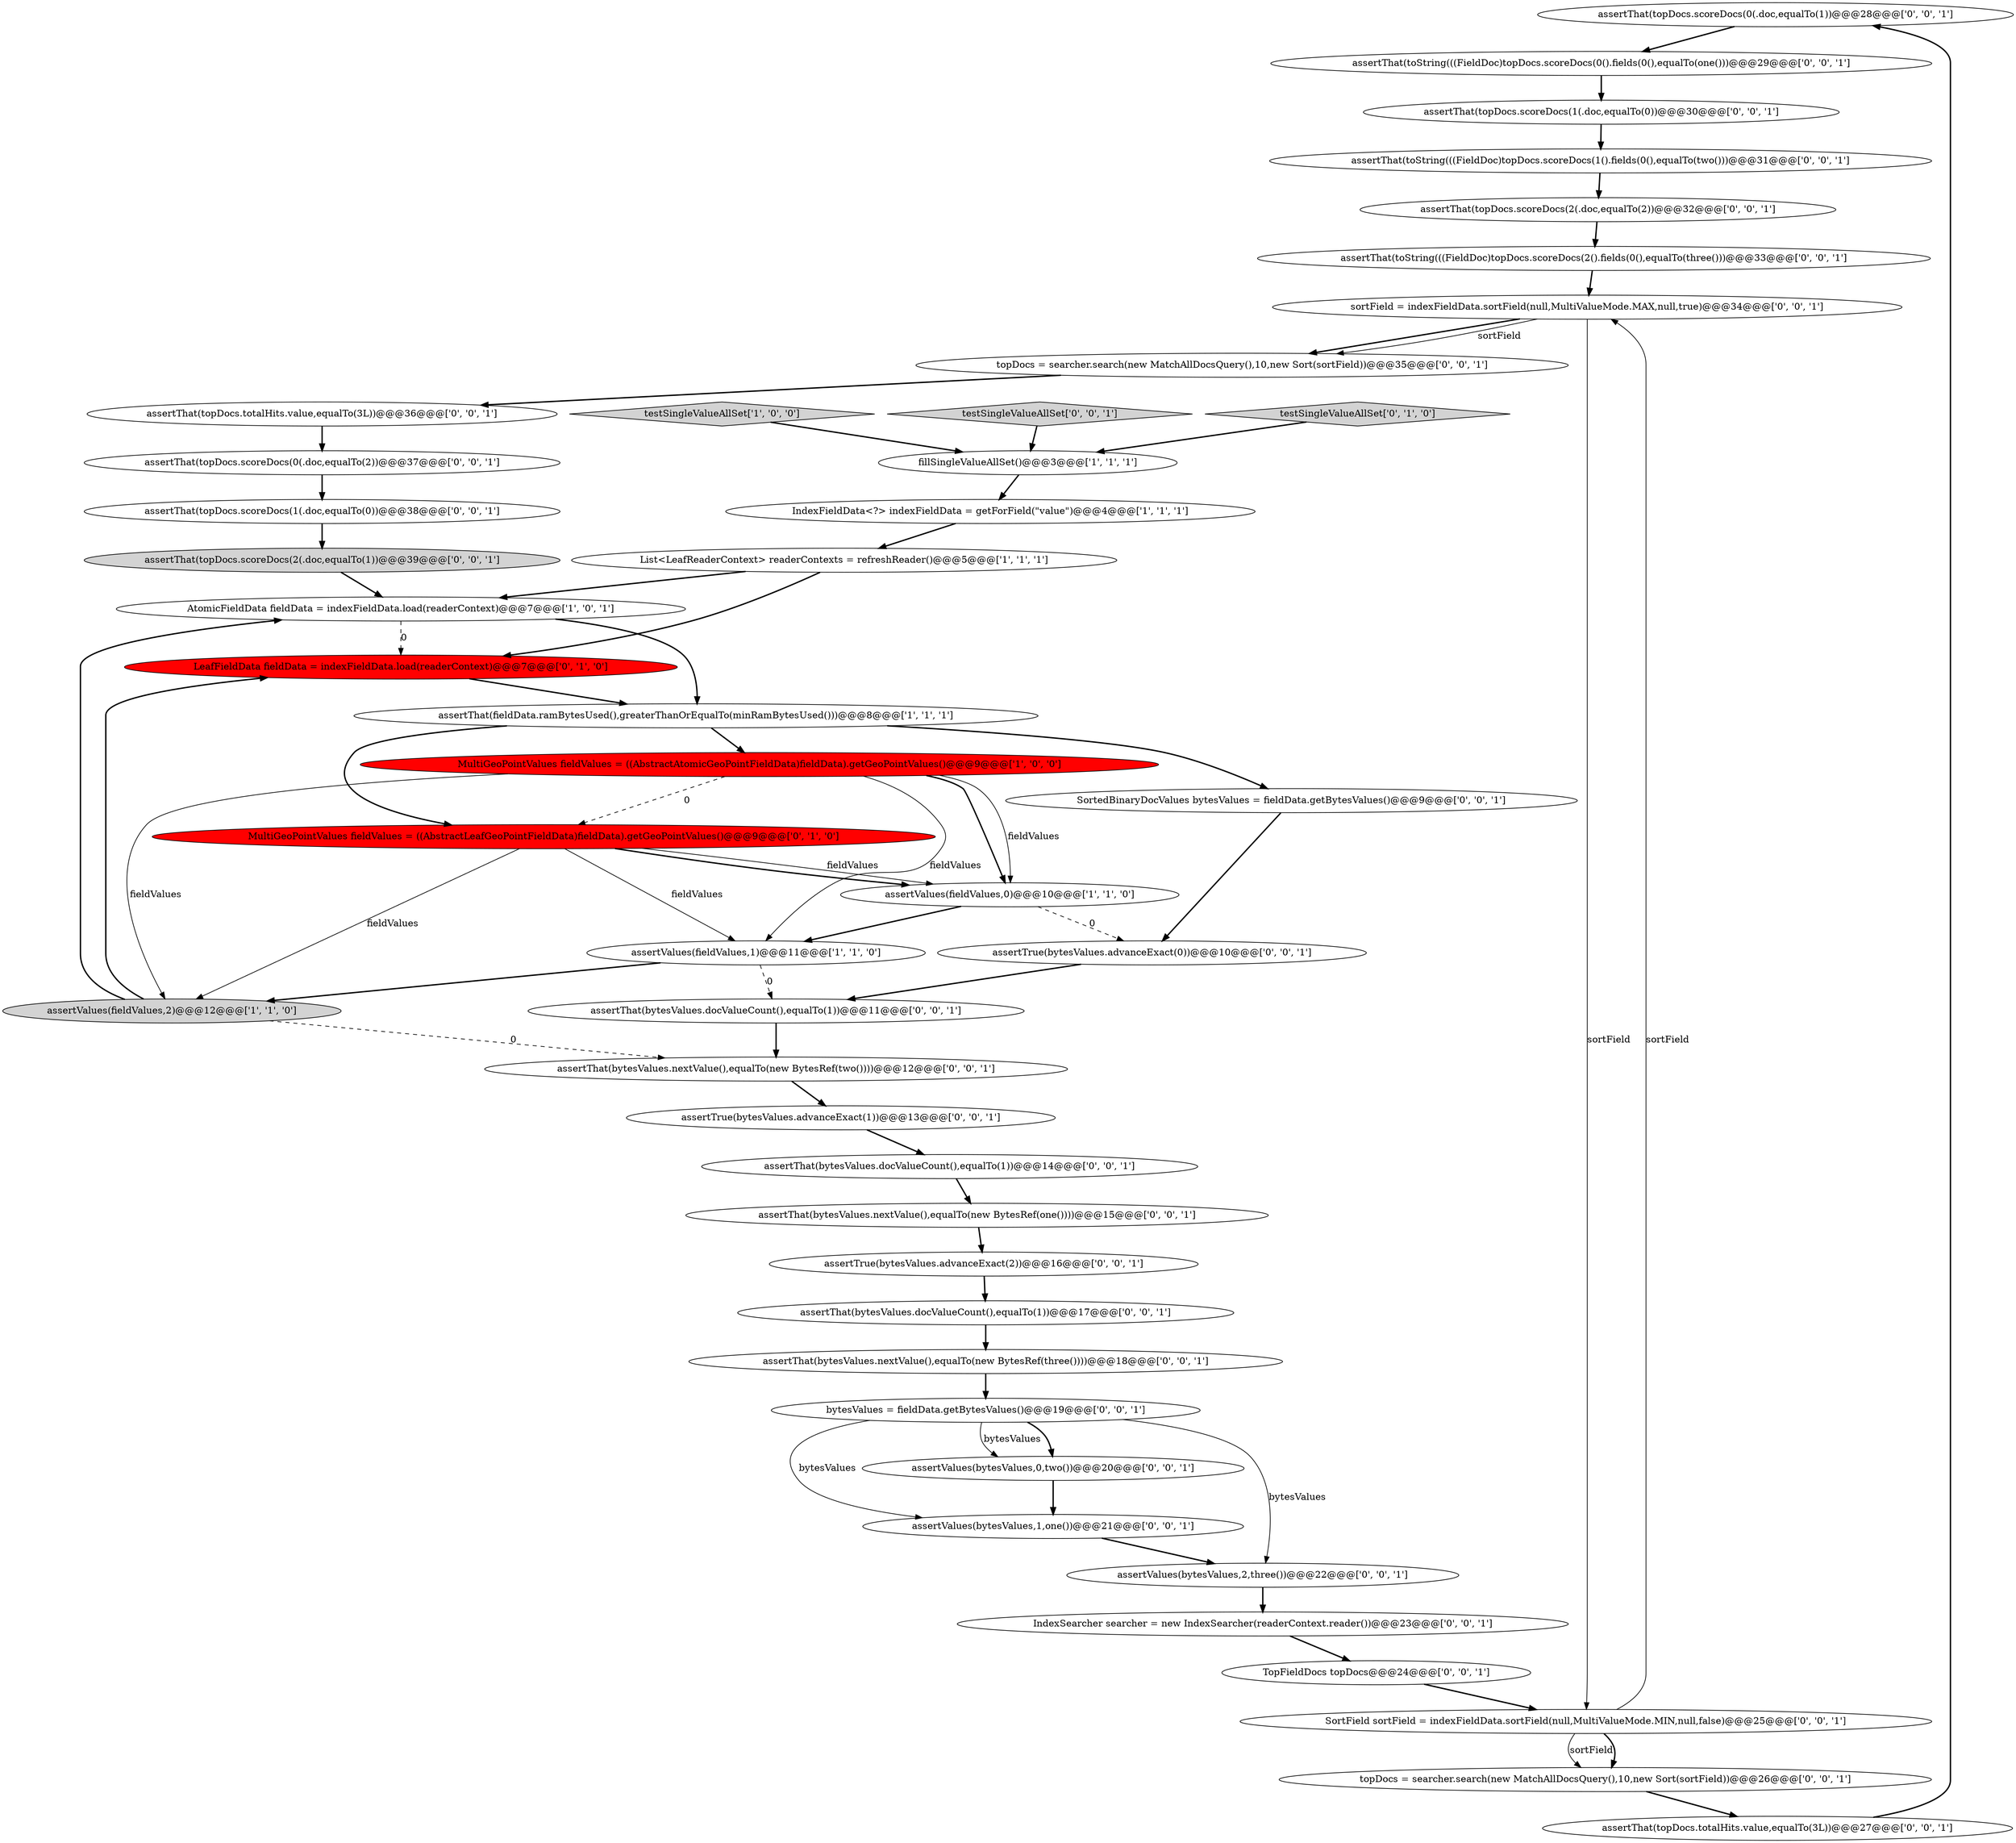 digraph {
43 [style = filled, label = "assertThat(topDocs.scoreDocs(0(.doc,equalTo(1))@@@28@@@['0', '0', '1']", fillcolor = white, shape = ellipse image = "AAA0AAABBB3BBB"];
12 [style = filled, label = "LeafFieldData fieldData = indexFieldData.load(readerContext)@@@7@@@['0', '1', '0']", fillcolor = red, shape = ellipse image = "AAA1AAABBB2BBB"];
38 [style = filled, label = "assertThat(toString(((FieldDoc)topDocs.scoreDocs(0().fields(0(),equalTo(one()))@@@29@@@['0', '0', '1']", fillcolor = white, shape = ellipse image = "AAA0AAABBB3BBB"];
0 [style = filled, label = "fillSingleValueAllSet()@@@3@@@['1', '1', '1']", fillcolor = white, shape = ellipse image = "AAA0AAABBB1BBB"];
30 [style = filled, label = "assertValues(bytesValues,1,one())@@@21@@@['0', '0', '1']", fillcolor = white, shape = ellipse image = "AAA0AAABBB3BBB"];
11 [style = filled, label = "MultiGeoPointValues fieldValues = ((AbstractLeafGeoPointFieldData)fieldData).getGeoPointValues()@@@9@@@['0', '1', '0']", fillcolor = red, shape = ellipse image = "AAA1AAABBB2BBB"];
32 [style = filled, label = "SortField sortField = indexFieldData.sortField(null,MultiValueMode.MIN,null,false)@@@25@@@['0', '0', '1']", fillcolor = white, shape = ellipse image = "AAA0AAABBB3BBB"];
20 [style = filled, label = "topDocs = searcher.search(new MatchAllDocsQuery(),10,new Sort(sortField))@@@35@@@['0', '0', '1']", fillcolor = white, shape = ellipse image = "AAA0AAABBB3BBB"];
27 [style = filled, label = "assertValues(bytesValues,2,three())@@@22@@@['0', '0', '1']", fillcolor = white, shape = ellipse image = "AAA0AAABBB3BBB"];
18 [style = filled, label = "testSingleValueAllSet['0', '0', '1']", fillcolor = lightgray, shape = diamond image = "AAA0AAABBB3BBB"];
41 [style = filled, label = "topDocs = searcher.search(new MatchAllDocsQuery(),10,new Sort(sortField))@@@26@@@['0', '0', '1']", fillcolor = white, shape = ellipse image = "AAA0AAABBB3BBB"];
9 [style = filled, label = "MultiGeoPointValues fieldValues = ((AbstractAtomicGeoPointFieldData)fieldData).getGeoPointValues()@@@9@@@['1', '0', '0']", fillcolor = red, shape = ellipse image = "AAA1AAABBB1BBB"];
14 [style = filled, label = "assertThat(bytesValues.docValueCount(),equalTo(1))@@@17@@@['0', '0', '1']", fillcolor = white, shape = ellipse image = "AAA0AAABBB3BBB"];
22 [style = filled, label = "assertTrue(bytesValues.advanceExact(2))@@@16@@@['0', '0', '1']", fillcolor = white, shape = ellipse image = "AAA0AAABBB3BBB"];
24 [style = filled, label = "assertThat(bytesValues.nextValue(),equalTo(new BytesRef(one())))@@@15@@@['0', '0', '1']", fillcolor = white, shape = ellipse image = "AAA0AAABBB3BBB"];
34 [style = filled, label = "assertValues(bytesValues,0,two())@@@20@@@['0', '0', '1']", fillcolor = white, shape = ellipse image = "AAA0AAABBB3BBB"];
3 [style = filled, label = "assertValues(fieldValues,2)@@@12@@@['1', '1', '0']", fillcolor = lightgray, shape = ellipse image = "AAA0AAABBB1BBB"];
17 [style = filled, label = "assertThat(bytesValues.docValueCount(),equalTo(1))@@@14@@@['0', '0', '1']", fillcolor = white, shape = ellipse image = "AAA0AAABBB3BBB"];
23 [style = filled, label = "TopFieldDocs topDocs@@@24@@@['0', '0', '1']", fillcolor = white, shape = ellipse image = "AAA0AAABBB3BBB"];
4 [style = filled, label = "assertThat(fieldData.ramBytesUsed(),greaterThanOrEqualTo(minRamBytesUsed()))@@@8@@@['1', '1', '1']", fillcolor = white, shape = ellipse image = "AAA0AAABBB1BBB"];
1 [style = filled, label = "IndexFieldData<?> indexFieldData = getForField(\"value\")@@@4@@@['1', '1', '1']", fillcolor = white, shape = ellipse image = "AAA0AAABBB1BBB"];
15 [style = filled, label = "assertThat(toString(((FieldDoc)topDocs.scoreDocs(1().fields(0(),equalTo(two()))@@@31@@@['0', '0', '1']", fillcolor = white, shape = ellipse image = "AAA0AAABBB3BBB"];
10 [style = filled, label = "testSingleValueAllSet['0', '1', '0']", fillcolor = lightgray, shape = diamond image = "AAA0AAABBB2BBB"];
26 [style = filled, label = "bytesValues = fieldData.getBytesValues()@@@19@@@['0', '0', '1']", fillcolor = white, shape = ellipse image = "AAA0AAABBB3BBB"];
28 [style = filled, label = "sortField = indexFieldData.sortField(null,MultiValueMode.MAX,null,true)@@@34@@@['0', '0', '1']", fillcolor = white, shape = ellipse image = "AAA0AAABBB3BBB"];
19 [style = filled, label = "assertThat(bytesValues.docValueCount(),equalTo(1))@@@11@@@['0', '0', '1']", fillcolor = white, shape = ellipse image = "AAA0AAABBB3BBB"];
37 [style = filled, label = "assertTrue(bytesValues.advanceExact(0))@@@10@@@['0', '0', '1']", fillcolor = white, shape = ellipse image = "AAA0AAABBB3BBB"];
13 [style = filled, label = "assertThat(topDocs.scoreDocs(1(.doc,equalTo(0))@@@38@@@['0', '0', '1']", fillcolor = white, shape = ellipse image = "AAA0AAABBB3BBB"];
33 [style = filled, label = "assertThat(bytesValues.nextValue(),equalTo(new BytesRef(three())))@@@18@@@['0', '0', '1']", fillcolor = white, shape = ellipse image = "AAA0AAABBB3BBB"];
16 [style = filled, label = "assertThat(topDocs.scoreDocs(2(.doc,equalTo(1))@@@39@@@['0', '0', '1']", fillcolor = lightgray, shape = ellipse image = "AAA0AAABBB3BBB"];
8 [style = filled, label = "assertValues(fieldValues,1)@@@11@@@['1', '1', '0']", fillcolor = white, shape = ellipse image = "AAA0AAABBB1BBB"];
6 [style = filled, label = "assertValues(fieldValues,0)@@@10@@@['1', '1', '0']", fillcolor = white, shape = ellipse image = "AAA0AAABBB1BBB"];
29 [style = filled, label = "assertThat(topDocs.scoreDocs(1(.doc,equalTo(0))@@@30@@@['0', '0', '1']", fillcolor = white, shape = ellipse image = "AAA0AAABBB3BBB"];
35 [style = filled, label = "SortedBinaryDocValues bytesValues = fieldData.getBytesValues()@@@9@@@['0', '0', '1']", fillcolor = white, shape = ellipse image = "AAA0AAABBB3BBB"];
36 [style = filled, label = "IndexSearcher searcher = new IndexSearcher(readerContext.reader())@@@23@@@['0', '0', '1']", fillcolor = white, shape = ellipse image = "AAA0AAABBB3BBB"];
39 [style = filled, label = "assertThat(topDocs.scoreDocs(0(.doc,equalTo(2))@@@37@@@['0', '0', '1']", fillcolor = white, shape = ellipse image = "AAA0AAABBB3BBB"];
2 [style = filled, label = "AtomicFieldData fieldData = indexFieldData.load(readerContext)@@@7@@@['1', '0', '1']", fillcolor = white, shape = ellipse image = "AAA0AAABBB1BBB"];
40 [style = filled, label = "assertThat(toString(((FieldDoc)topDocs.scoreDocs(2().fields(0(),equalTo(three()))@@@33@@@['0', '0', '1']", fillcolor = white, shape = ellipse image = "AAA0AAABBB3BBB"];
25 [style = filled, label = "assertThat(bytesValues.nextValue(),equalTo(new BytesRef(two())))@@@12@@@['0', '0', '1']", fillcolor = white, shape = ellipse image = "AAA0AAABBB3BBB"];
42 [style = filled, label = "assertThat(topDocs.totalHits.value,equalTo(3L))@@@36@@@['0', '0', '1']", fillcolor = white, shape = ellipse image = "AAA0AAABBB3BBB"];
7 [style = filled, label = "List<LeafReaderContext> readerContexts = refreshReader()@@@5@@@['1', '1', '1']", fillcolor = white, shape = ellipse image = "AAA0AAABBB1BBB"];
31 [style = filled, label = "assertTrue(bytesValues.advanceExact(1))@@@13@@@['0', '0', '1']", fillcolor = white, shape = ellipse image = "AAA0AAABBB3BBB"];
44 [style = filled, label = "assertThat(topDocs.scoreDocs(2(.doc,equalTo(2))@@@32@@@['0', '0', '1']", fillcolor = white, shape = ellipse image = "AAA0AAABBB3BBB"];
21 [style = filled, label = "assertThat(topDocs.totalHits.value,equalTo(3L))@@@27@@@['0', '0', '1']", fillcolor = white, shape = ellipse image = "AAA0AAABBB3BBB"];
5 [style = filled, label = "testSingleValueAllSet['1', '0', '0']", fillcolor = lightgray, shape = diamond image = "AAA0AAABBB1BBB"];
4->9 [style = bold, label=""];
8->19 [style = dashed, label="0"];
29->15 [style = bold, label=""];
4->35 [style = bold, label=""];
26->27 [style = solid, label="bytesValues"];
27->36 [style = bold, label=""];
28->32 [style = solid, label="sortField"];
26->30 [style = solid, label="bytesValues"];
28->20 [style = bold, label=""];
7->12 [style = bold, label=""];
39->13 [style = bold, label=""];
41->21 [style = bold, label=""];
11->6 [style = bold, label=""];
26->34 [style = bold, label=""];
8->3 [style = bold, label=""];
30->27 [style = bold, label=""];
21->43 [style = bold, label=""];
38->29 [style = bold, label=""];
44->40 [style = bold, label=""];
23->32 [style = bold, label=""];
15->44 [style = bold, label=""];
42->39 [style = bold, label=""];
40->28 [style = bold, label=""];
3->12 [style = bold, label=""];
16->2 [style = bold, label=""];
6->37 [style = dashed, label="0"];
24->22 [style = bold, label=""];
2->4 [style = bold, label=""];
1->7 [style = bold, label=""];
34->30 [style = bold, label=""];
13->16 [style = bold, label=""];
14->33 [style = bold, label=""];
19->25 [style = bold, label=""];
9->6 [style = bold, label=""];
33->26 [style = bold, label=""];
25->31 [style = bold, label=""];
26->34 [style = solid, label="bytesValues"];
2->12 [style = dashed, label="0"];
9->6 [style = solid, label="fieldValues"];
17->24 [style = bold, label=""];
9->3 [style = solid, label="fieldValues"];
43->38 [style = bold, label=""];
36->23 [style = bold, label=""];
3->2 [style = bold, label=""];
5->0 [style = bold, label=""];
12->4 [style = bold, label=""];
35->37 [style = bold, label=""];
11->6 [style = solid, label="fieldValues"];
32->41 [style = solid, label="sortField"];
7->2 [style = bold, label=""];
0->1 [style = bold, label=""];
28->20 [style = solid, label="sortField"];
10->0 [style = bold, label=""];
6->8 [style = bold, label=""];
9->8 [style = solid, label="fieldValues"];
20->42 [style = bold, label=""];
11->3 [style = solid, label="fieldValues"];
9->11 [style = dashed, label="0"];
32->41 [style = bold, label=""];
37->19 [style = bold, label=""];
31->17 [style = bold, label=""];
22->14 [style = bold, label=""];
4->11 [style = bold, label=""];
11->8 [style = solid, label="fieldValues"];
18->0 [style = bold, label=""];
32->28 [style = solid, label="sortField"];
3->25 [style = dashed, label="0"];
}
